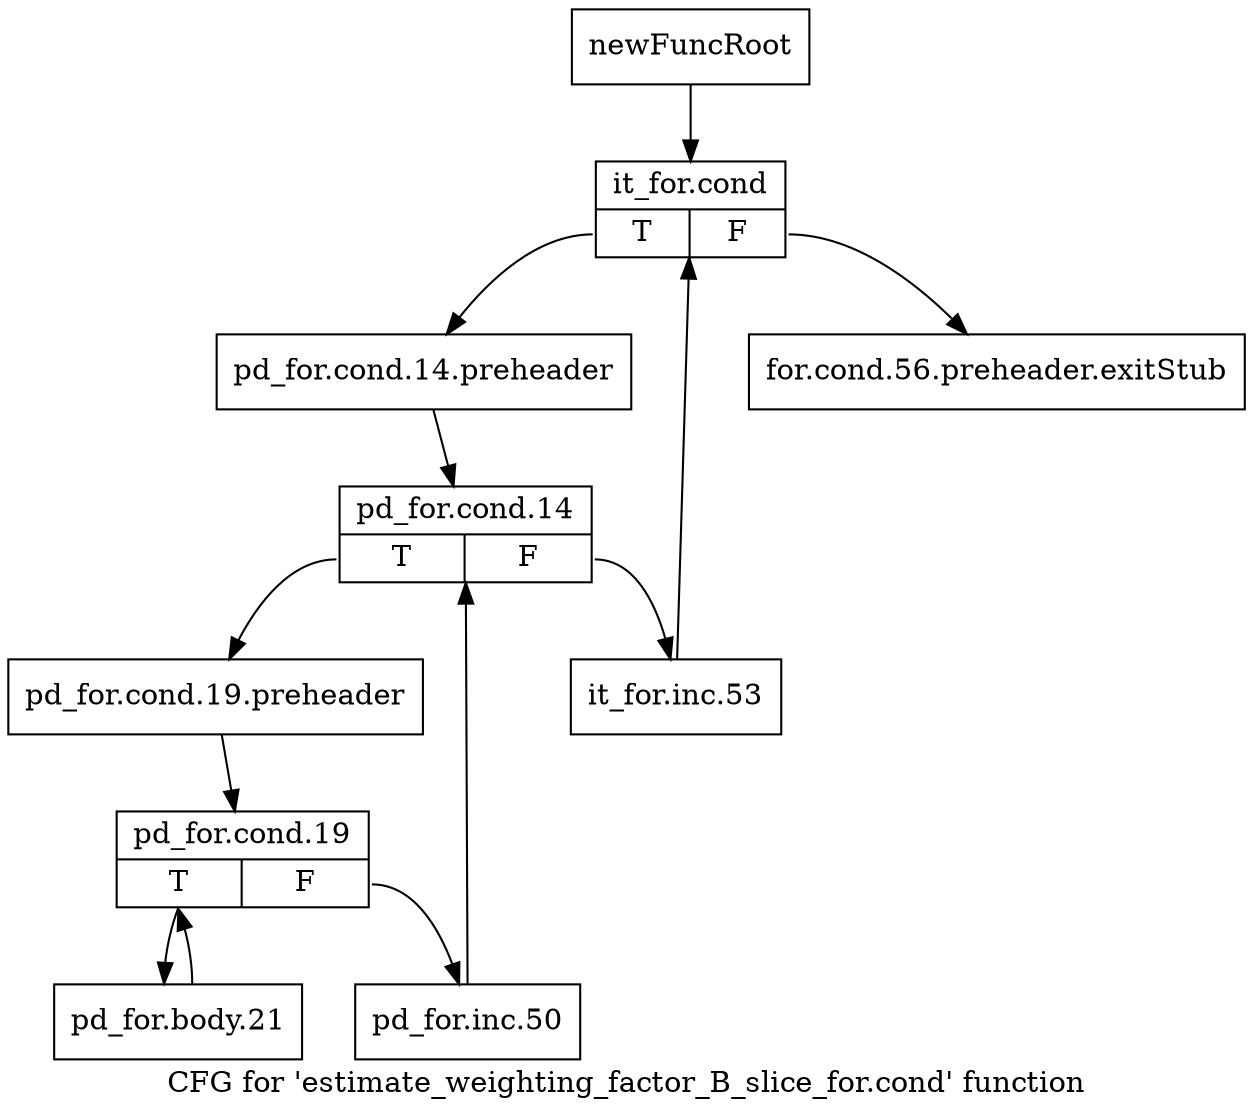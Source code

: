 digraph "CFG for 'estimate_weighting_factor_B_slice_for.cond' function" {
	label="CFG for 'estimate_weighting_factor_B_slice_for.cond' function";

	Node0x2ff6160 [shape=record,label="{newFuncRoot}"];
	Node0x2ff6160 -> Node0x2ff6200;
	Node0x2ff61b0 [shape=record,label="{for.cond.56.preheader.exitStub}"];
	Node0x2ff6200 [shape=record,label="{it_for.cond|{<s0>T|<s1>F}}"];
	Node0x2ff6200:s0 -> Node0x2ff6250;
	Node0x2ff6200:s1 -> Node0x2ff61b0;
	Node0x2ff6250 [shape=record,label="{pd_for.cond.14.preheader}"];
	Node0x2ff6250 -> Node0x2ff62a0;
	Node0x2ff62a0 [shape=record,label="{pd_for.cond.14|{<s0>T|<s1>F}}"];
	Node0x2ff62a0:s0 -> Node0x2ff6340;
	Node0x2ff62a0:s1 -> Node0x2ff62f0;
	Node0x2ff62f0 [shape=record,label="{it_for.inc.53}"];
	Node0x2ff62f0 -> Node0x2ff6200;
	Node0x2ff6340 [shape=record,label="{pd_for.cond.19.preheader}"];
	Node0x2ff6340 -> Node0x2ff6390;
	Node0x2ff6390 [shape=record,label="{pd_for.cond.19|{<s0>T|<s1>F}}"];
	Node0x2ff6390:s0 -> Node0x2ff6430;
	Node0x2ff6390:s1 -> Node0x2ff63e0;
	Node0x2ff63e0 [shape=record,label="{pd_for.inc.50}"];
	Node0x2ff63e0 -> Node0x2ff62a0;
	Node0x2ff6430 [shape=record,label="{pd_for.body.21}"];
	Node0x2ff6430 -> Node0x2ff6390;
}
